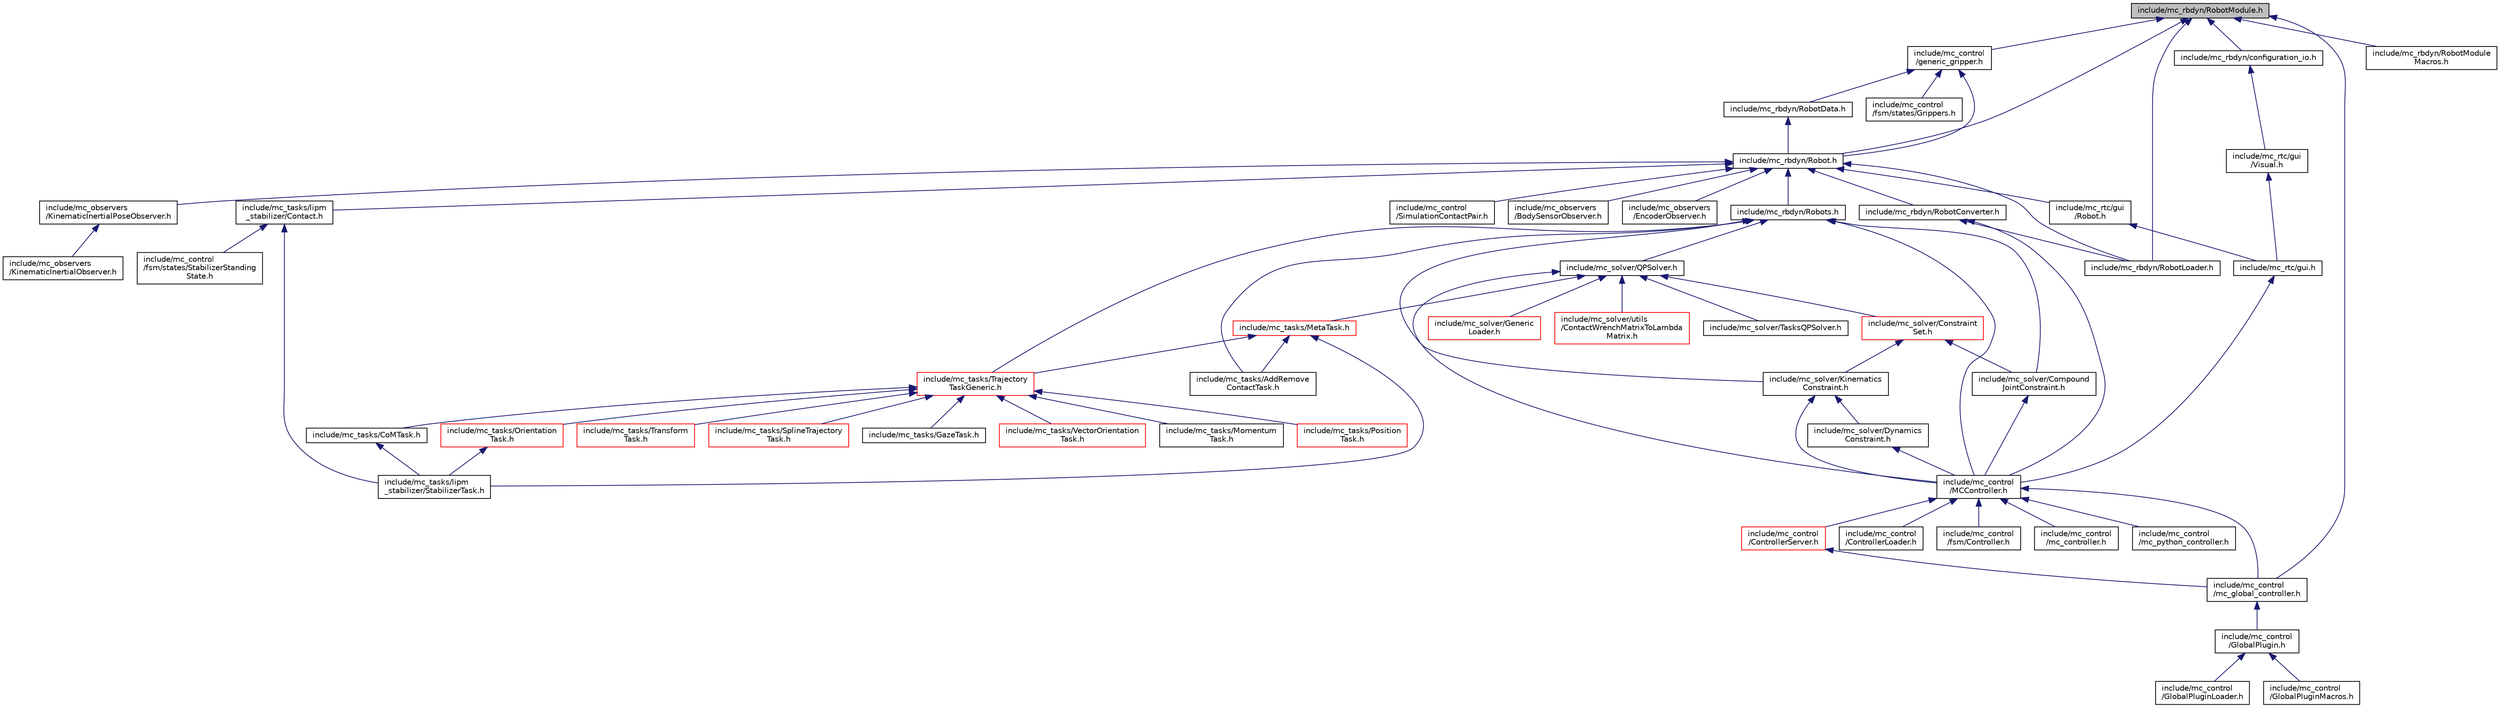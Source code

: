 digraph "include/mc_rbdyn/RobotModule.h"
{
 // INTERACTIVE_SVG=YES
  edge [fontname="Helvetica",fontsize="10",labelfontname="Helvetica",labelfontsize="10"];
  node [fontname="Helvetica",fontsize="10",shape=record];
  Node45 [label="include/mc_rbdyn/RobotModule.h",height=0.2,width=0.4,color="black", fillcolor="grey75", style="filled", fontcolor="black"];
  Node45 -> Node46 [dir="back",color="midnightblue",fontsize="10",style="solid",fontname="Helvetica"];
  Node46 [label="include/mc_control\l/generic_gripper.h",height=0.2,width=0.4,color="black", fillcolor="white", style="filled",URL="$generic__gripper_8h.html"];
  Node46 -> Node47 [dir="back",color="midnightblue",fontsize="10",style="solid",fontname="Helvetica"];
  Node47 [label="include/mc_rbdyn/RobotData.h",height=0.2,width=0.4,color="black", fillcolor="white", style="filled",URL="$RobotData_8h.html"];
  Node47 -> Node48 [dir="back",color="midnightblue",fontsize="10",style="solid",fontname="Helvetica"];
  Node48 [label="include/mc_rbdyn/Robot.h",height=0.2,width=0.4,color="black", fillcolor="white", style="filled",URL="$mc__rbdyn_2Robot_8h.html"];
  Node48 -> Node49 [dir="back",color="midnightblue",fontsize="10",style="solid",fontname="Helvetica"];
  Node49 [label="include/mc_rbdyn/Robots.h",height=0.2,width=0.4,color="black", fillcolor="white", style="filled",URL="$Robots_8h.html"];
  Node49 -> Node50 [dir="back",color="midnightblue",fontsize="10",style="solid",fontname="Helvetica"];
  Node50 [label="include/mc_solver/QPSolver.h",height=0.2,width=0.4,color="black", fillcolor="white", style="filled",URL="$QPSolver_8h.html"];
  Node50 -> Node51 [dir="back",color="midnightblue",fontsize="10",style="solid",fontname="Helvetica"];
  Node51 [label="include/mc_tasks/MetaTask.h",height=0.2,width=0.4,color="red", fillcolor="white", style="filled",URL="$MetaTask_8h.html"];
  Node51 -> Node81 [dir="back",color="midnightblue",fontsize="10",style="solid",fontname="Helvetica"];
  Node81 [label="include/mc_tasks/Trajectory\lTaskGeneric.h",height=0.2,width=0.4,color="red", fillcolor="white", style="filled",URL="$TrajectoryTaskGeneric_8h.html"];
  Node81 -> Node82 [dir="back",color="midnightblue",fontsize="10",style="solid",fontname="Helvetica"];
  Node82 [label="include/mc_tasks/Orientation\lTask.h",height=0.2,width=0.4,color="red", fillcolor="white", style="filled",URL="$OrientationTask_8h.html"];
  Node82 -> Node86 [dir="back",color="midnightblue",fontsize="10",style="solid",fontname="Helvetica"];
  Node86 [label="include/mc_tasks/lipm\l_stabilizer/StabilizerTask.h",height=0.2,width=0.4,color="black", fillcolor="white", style="filled",URL="$StabilizerTask_8h.html"];
  Node81 -> Node87 [dir="back",color="midnightblue",fontsize="10",style="solid",fontname="Helvetica"];
  Node87 [label="include/mc_tasks/Position\lTask.h",height=0.2,width=0.4,color="red", fillcolor="white", style="filled",URL="$PositionTask_8h.html"];
  Node81 -> Node88 [dir="back",color="midnightblue",fontsize="10",style="solid",fontname="Helvetica"];
  Node88 [label="include/mc_tasks/Transform\lTask.h",height=0.2,width=0.4,color="red", fillcolor="white", style="filled",URL="$TransformTask_8h.html"];
  Node81 -> Node94 [dir="back",color="midnightblue",fontsize="10",style="solid",fontname="Helvetica"];
  Node94 [label="include/mc_tasks/SplineTrajectory\lTask.h",height=0.2,width=0.4,color="red", fillcolor="white", style="filled",URL="$SplineTrajectoryTask_8h.html"];
  Node81 -> Node97 [dir="back",color="midnightblue",fontsize="10",style="solid",fontname="Helvetica"];
  Node97 [label="include/mc_tasks/CoMTask.h",height=0.2,width=0.4,color="black", fillcolor="white", style="filled",URL="$CoMTask_8h.html"];
  Node97 -> Node86 [dir="back",color="midnightblue",fontsize="10",style="solid",fontname="Helvetica"];
  Node81 -> Node98 [dir="back",color="midnightblue",fontsize="10",style="solid",fontname="Helvetica"];
  Node98 [label="include/mc_tasks/GazeTask.h",height=0.2,width=0.4,color="black", fillcolor="white", style="filled",URL="$GazeTask_8h.html"];
  Node81 -> Node99 [dir="back",color="midnightblue",fontsize="10",style="solid",fontname="Helvetica"];
  Node99 [label="include/mc_tasks/VectorOrientation\lTask.h",height=0.2,width=0.4,color="red", fillcolor="white", style="filled",URL="$VectorOrientationTask_8h.html"];
  Node81 -> Node105 [dir="back",color="midnightblue",fontsize="10",style="solid",fontname="Helvetica"];
  Node105 [label="include/mc_tasks/Momentum\lTask.h",height=0.2,width=0.4,color="black", fillcolor="white", style="filled",URL="$MomentumTask_8h.html"];
  Node51 -> Node107 [dir="back",color="midnightblue",fontsize="10",style="solid",fontname="Helvetica"];
  Node107 [label="include/mc_tasks/AddRemove\lContactTask.h",height=0.2,width=0.4,color="black", fillcolor="white", style="filled",URL="$AddRemoveContactTask_8h.html"];
  Node51 -> Node86 [dir="back",color="midnightblue",fontsize="10",style="solid",fontname="Helvetica"];
  Node50 -> Node109 [dir="back",color="midnightblue",fontsize="10",style="solid",fontname="Helvetica"];
  Node109 [label="include/mc_solver/Constraint\lSet.h",height=0.2,width=0.4,color="red", fillcolor="white", style="filled",URL="$ConstraintSet_8h.html"];
  Node109 -> Node111 [dir="back",color="midnightblue",fontsize="10",style="solid",fontname="Helvetica"];
  Node111 [label="include/mc_solver/Compound\lJointConstraint.h",height=0.2,width=0.4,color="black", fillcolor="white", style="filled",URL="$CompoundJointConstraint_8h.html"];
  Node111 -> Node56 [dir="back",color="midnightblue",fontsize="10",style="solid",fontname="Helvetica"];
  Node56 [label="include/mc_control\l/MCController.h",height=0.2,width=0.4,color="black", fillcolor="white", style="filled",URL="$MCController_8h.html"];
  Node56 -> Node57 [dir="back",color="midnightblue",fontsize="10",style="solid",fontname="Helvetica"];
  Node57 [label="include/mc_control\l/ControllerServer.h",height=0.2,width=0.4,color="red", fillcolor="white", style="filled",URL="$ControllerServer_8h.html"];
  Node57 -> Node59 [dir="back",color="midnightblue",fontsize="10",style="solid",fontname="Helvetica"];
  Node59 [label="include/mc_control\l/mc_global_controller.h",height=0.2,width=0.4,color="black", fillcolor="white", style="filled",URL="$mc__global__controller_8h.html"];
  Node59 -> Node60 [dir="back",color="midnightblue",fontsize="10",style="solid",fontname="Helvetica"];
  Node60 [label="include/mc_control\l/GlobalPlugin.h",height=0.2,width=0.4,color="black", fillcolor="white", style="filled",URL="$GlobalPlugin_8h.html"];
  Node60 -> Node61 [dir="back",color="midnightblue",fontsize="10",style="solid",fontname="Helvetica"];
  Node61 [label="include/mc_control\l/GlobalPluginLoader.h",height=0.2,width=0.4,color="black", fillcolor="white", style="filled",URL="$GlobalPluginLoader_8h.html"];
  Node60 -> Node62 [dir="back",color="midnightblue",fontsize="10",style="solid",fontname="Helvetica"];
  Node62 [label="include/mc_control\l/GlobalPluginMacros.h",height=0.2,width=0.4,color="black", fillcolor="white", style="filled",URL="$GlobalPluginMacros_8h.html"];
  Node56 -> Node63 [dir="back",color="midnightblue",fontsize="10",style="solid",fontname="Helvetica"];
  Node63 [label="include/mc_control\l/ControllerLoader.h",height=0.2,width=0.4,color="black", fillcolor="white", style="filled",URL="$ControllerLoader_8h.html"];
  Node56 -> Node64 [dir="back",color="midnightblue",fontsize="10",style="solid",fontname="Helvetica"];
  Node64 [label="include/mc_control\l/fsm/Controller.h",height=0.2,width=0.4,color="black", fillcolor="white", style="filled",URL="$Controller_8h.html"];
  Node56 -> Node59 [dir="back",color="midnightblue",fontsize="10",style="solid",fontname="Helvetica"];
  Node56 -> Node65 [dir="back",color="midnightblue",fontsize="10",style="solid",fontname="Helvetica"];
  Node65 [label="include/mc_control\l/mc_controller.h",height=0.2,width=0.4,color="black", fillcolor="white", style="filled",URL="$mc__controller_8h.html"];
  Node56 -> Node66 [dir="back",color="midnightblue",fontsize="10",style="solid",fontname="Helvetica"];
  Node66 [label="include/mc_control\l/mc_python_controller.h",height=0.2,width=0.4,color="black", fillcolor="white", style="filled",URL="$mc__python__controller_8h.html"];
  Node109 -> Node113 [dir="back",color="midnightblue",fontsize="10",style="solid",fontname="Helvetica"];
  Node113 [label="include/mc_solver/Kinematics\lConstraint.h",height=0.2,width=0.4,color="black", fillcolor="white", style="filled",URL="$KinematicsConstraint_8h.html"];
  Node113 -> Node114 [dir="back",color="midnightblue",fontsize="10",style="solid",fontname="Helvetica"];
  Node114 [label="include/mc_solver/Dynamics\lConstraint.h",height=0.2,width=0.4,color="black", fillcolor="white", style="filled",URL="$DynamicsConstraint_8h.html"];
  Node114 -> Node56 [dir="back",color="midnightblue",fontsize="10",style="solid",fontname="Helvetica"];
  Node113 -> Node56 [dir="back",color="midnightblue",fontsize="10",style="solid",fontname="Helvetica"];
  Node50 -> Node56 [dir="back",color="midnightblue",fontsize="10",style="solid",fontname="Helvetica"];
  Node50 -> Node118 [dir="back",color="midnightblue",fontsize="10",style="solid",fontname="Helvetica"];
  Node118 [label="include/mc_solver/Generic\lLoader.h",height=0.2,width=0.4,color="red", fillcolor="white", style="filled",URL="$GenericLoader_8h.html"];
  Node50 -> Node119 [dir="back",color="midnightblue",fontsize="10",style="solid",fontname="Helvetica"];
  Node119 [label="include/mc_solver/utils\l/ContactWrenchMatrixToLambda\lMatrix.h",height=0.2,width=0.4,color="red", fillcolor="white", style="filled",URL="$ContactWrenchMatrixToLambdaMatrix_8h.html"];
  Node50 -> Node125 [dir="back",color="midnightblue",fontsize="10",style="solid",fontname="Helvetica"];
  Node125 [label="include/mc_solver/TasksQPSolver.h",height=0.2,width=0.4,color="black", fillcolor="white", style="filled",URL="$TasksQPSolver_8h.html"];
  Node49 -> Node56 [dir="back",color="midnightblue",fontsize="10",style="solid",fontname="Helvetica"];
  Node49 -> Node111 [dir="back",color="midnightblue",fontsize="10",style="solid",fontname="Helvetica"];
  Node49 -> Node113 [dir="back",color="midnightblue",fontsize="10",style="solid",fontname="Helvetica"];
  Node49 -> Node81 [dir="back",color="midnightblue",fontsize="10",style="solid",fontname="Helvetica"];
  Node49 -> Node107 [dir="back",color="midnightblue",fontsize="10",style="solid",fontname="Helvetica"];
  Node48 -> Node126 [dir="back",color="midnightblue",fontsize="10",style="solid",fontname="Helvetica"];
  Node126 [label="include/mc_rbdyn/RobotConverter.h",height=0.2,width=0.4,color="black", fillcolor="white", style="filled",URL="$RobotConverter_8h.html"];
  Node126 -> Node56 [dir="back",color="midnightblue",fontsize="10",style="solid",fontname="Helvetica"];
  Node126 -> Node127 [dir="back",color="midnightblue",fontsize="10",style="solid",fontname="Helvetica"];
  Node127 [label="include/mc_rbdyn/RobotLoader.h",height=0.2,width=0.4,color="black", fillcolor="white", style="filled",URL="$RobotLoader_8h.html"];
  Node48 -> Node128 [dir="back",color="midnightblue",fontsize="10",style="solid",fontname="Helvetica"];
  Node128 [label="include/mc_rtc/gui\l/Robot.h",height=0.2,width=0.4,color="black", fillcolor="white", style="filled",URL="$mc__rtc_2gui_2Robot_8h.html"];
  Node128 -> Node129 [dir="back",color="midnightblue",fontsize="10",style="solid",fontname="Helvetica"];
  Node129 [label="include/mc_rtc/gui.h",height=0.2,width=0.4,color="black", fillcolor="white", style="filled",URL="$gui_8h.html"];
  Node129 -> Node56 [dir="back",color="midnightblue",fontsize="10",style="solid",fontname="Helvetica"];
  Node48 -> Node130 [dir="back",color="midnightblue",fontsize="10",style="solid",fontname="Helvetica"];
  Node130 [label="include/mc_tasks/lipm\l_stabilizer/Contact.h",height=0.2,width=0.4,color="black", fillcolor="white", style="filled",URL="$mc__tasks_2lipm__stabilizer_2Contact_8h.html"];
  Node130 -> Node80 [dir="back",color="midnightblue",fontsize="10",style="solid",fontname="Helvetica"];
  Node80 [label="include/mc_control\l/fsm/states/StabilizerStanding\lState.h",height=0.2,width=0.4,color="black", fillcolor="white", style="filled",URL="$StabilizerStandingState_8h.html"];
  Node130 -> Node86 [dir="back",color="midnightblue",fontsize="10",style="solid",fontname="Helvetica"];
  Node48 -> Node131 [dir="back",color="midnightblue",fontsize="10",style="solid",fontname="Helvetica"];
  Node131 [label="include/mc_control\l/SimulationContactPair.h",height=0.2,width=0.4,color="black", fillcolor="white", style="filled",URL="$SimulationContactPair_8h.html"];
  Node48 -> Node132 [dir="back",color="midnightblue",fontsize="10",style="solid",fontname="Helvetica"];
  Node132 [label="include/mc_observers\l/BodySensorObserver.h",height=0.2,width=0.4,color="black", fillcolor="white", style="filled",URL="$BodySensorObserver_8h.html"];
  Node48 -> Node133 [dir="back",color="midnightblue",fontsize="10",style="solid",fontname="Helvetica"];
  Node133 [label="include/mc_observers\l/EncoderObserver.h",height=0.2,width=0.4,color="black", fillcolor="white", style="filled",URL="$EncoderObserver_8h.html"];
  Node48 -> Node134 [dir="back",color="midnightblue",fontsize="10",style="solid",fontname="Helvetica"];
  Node134 [label="include/mc_observers\l/KinematicInertialPoseObserver.h",height=0.2,width=0.4,color="black", fillcolor="white", style="filled",URL="$KinematicInertialPoseObserver_8h.html"];
  Node134 -> Node135 [dir="back",color="midnightblue",fontsize="10",style="solid",fontname="Helvetica"];
  Node135 [label="include/mc_observers\l/KinematicInertialObserver.h",height=0.2,width=0.4,color="black", fillcolor="white", style="filled",URL="$KinematicInertialObserver_8h.html"];
  Node48 -> Node127 [dir="back",color="midnightblue",fontsize="10",style="solid",fontname="Helvetica"];
  Node46 -> Node48 [dir="back",color="midnightblue",fontsize="10",style="solid",fontname="Helvetica"];
  Node46 -> Node75 [dir="back",color="midnightblue",fontsize="10",style="solid",fontname="Helvetica"];
  Node75 [label="include/mc_control\l/fsm/states/Grippers.h",height=0.2,width=0.4,color="black", fillcolor="white", style="filled",URL="$Grippers_8h.html"];
  Node45 -> Node48 [dir="back",color="midnightblue",fontsize="10",style="solid",fontname="Helvetica"];
  Node45 -> Node136 [dir="back",color="midnightblue",fontsize="10",style="solid",fontname="Helvetica"];
  Node136 [label="include/mc_rbdyn/configuration_io.h",height=0.2,width=0.4,color="black", fillcolor="white", style="filled",URL="$configuration__io_8h.html"];
  Node136 -> Node137 [dir="back",color="midnightblue",fontsize="10",style="solid",fontname="Helvetica"];
  Node137 [label="include/mc_rtc/gui\l/Visual.h",height=0.2,width=0.4,color="black", fillcolor="white", style="filled",URL="$Visual_8h.html"];
  Node137 -> Node129 [dir="back",color="midnightblue",fontsize="10",style="solid",fontname="Helvetica"];
  Node45 -> Node59 [dir="back",color="midnightblue",fontsize="10",style="solid",fontname="Helvetica"];
  Node45 -> Node127 [dir="back",color="midnightblue",fontsize="10",style="solid",fontname="Helvetica"];
  Node45 -> Node138 [dir="back",color="midnightblue",fontsize="10",style="solid",fontname="Helvetica"];
  Node138 [label="include/mc_rbdyn/RobotModule\lMacros.h",height=0.2,width=0.4,color="black", fillcolor="white", style="filled",URL="$RobotModuleMacros_8h.html"];
}
